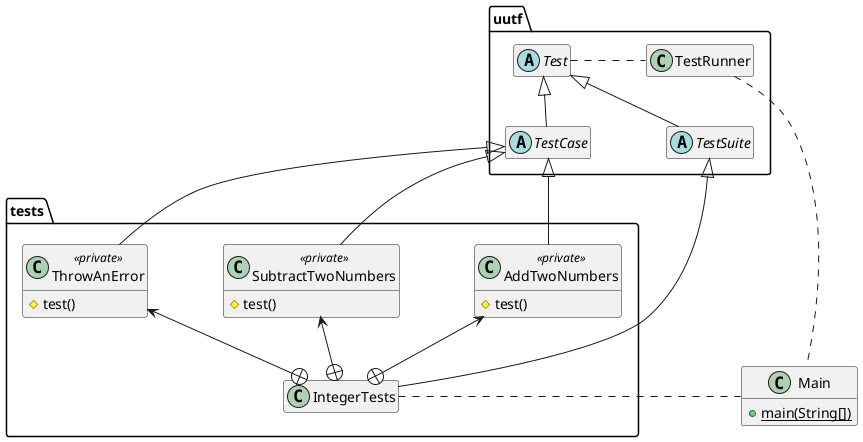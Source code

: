 @startuml

skinparam nodesep 75
skinparam ranksep 50
hide empty members



package uutf {

  abstract class Test
  abstract class TestCase
  abstract class TestSuite
  Test <|-- TestCase
  Test <|-- TestSuite
  Test . TestRunner
  class TestRunner

}

package tests {

  class AddTwoNumbers <<private>> {
    # test()
  }

  class ThrowAnError <<private>> {
    # test()
  }

  together {
    class SubtractTwoNumbers <<private>> {
      # test()
    }
    class IntegerTests
  }

}

TestCase <|-- AddTwoNumbers
TestCase <|-- SubtractTwoNumbers
TestCase <|-- ThrowAnError
TestSuite <|-- IntegerTests

AddTwoNumbers <--+ IntegerTests
SubtractTwoNumbers <--+ IntegerTests
ThrowAnError <--+ IntegerTests

class Main {
  + {static} main(String[])
}


IntegerTests . Main
TestRunner .. Main


@enduml
